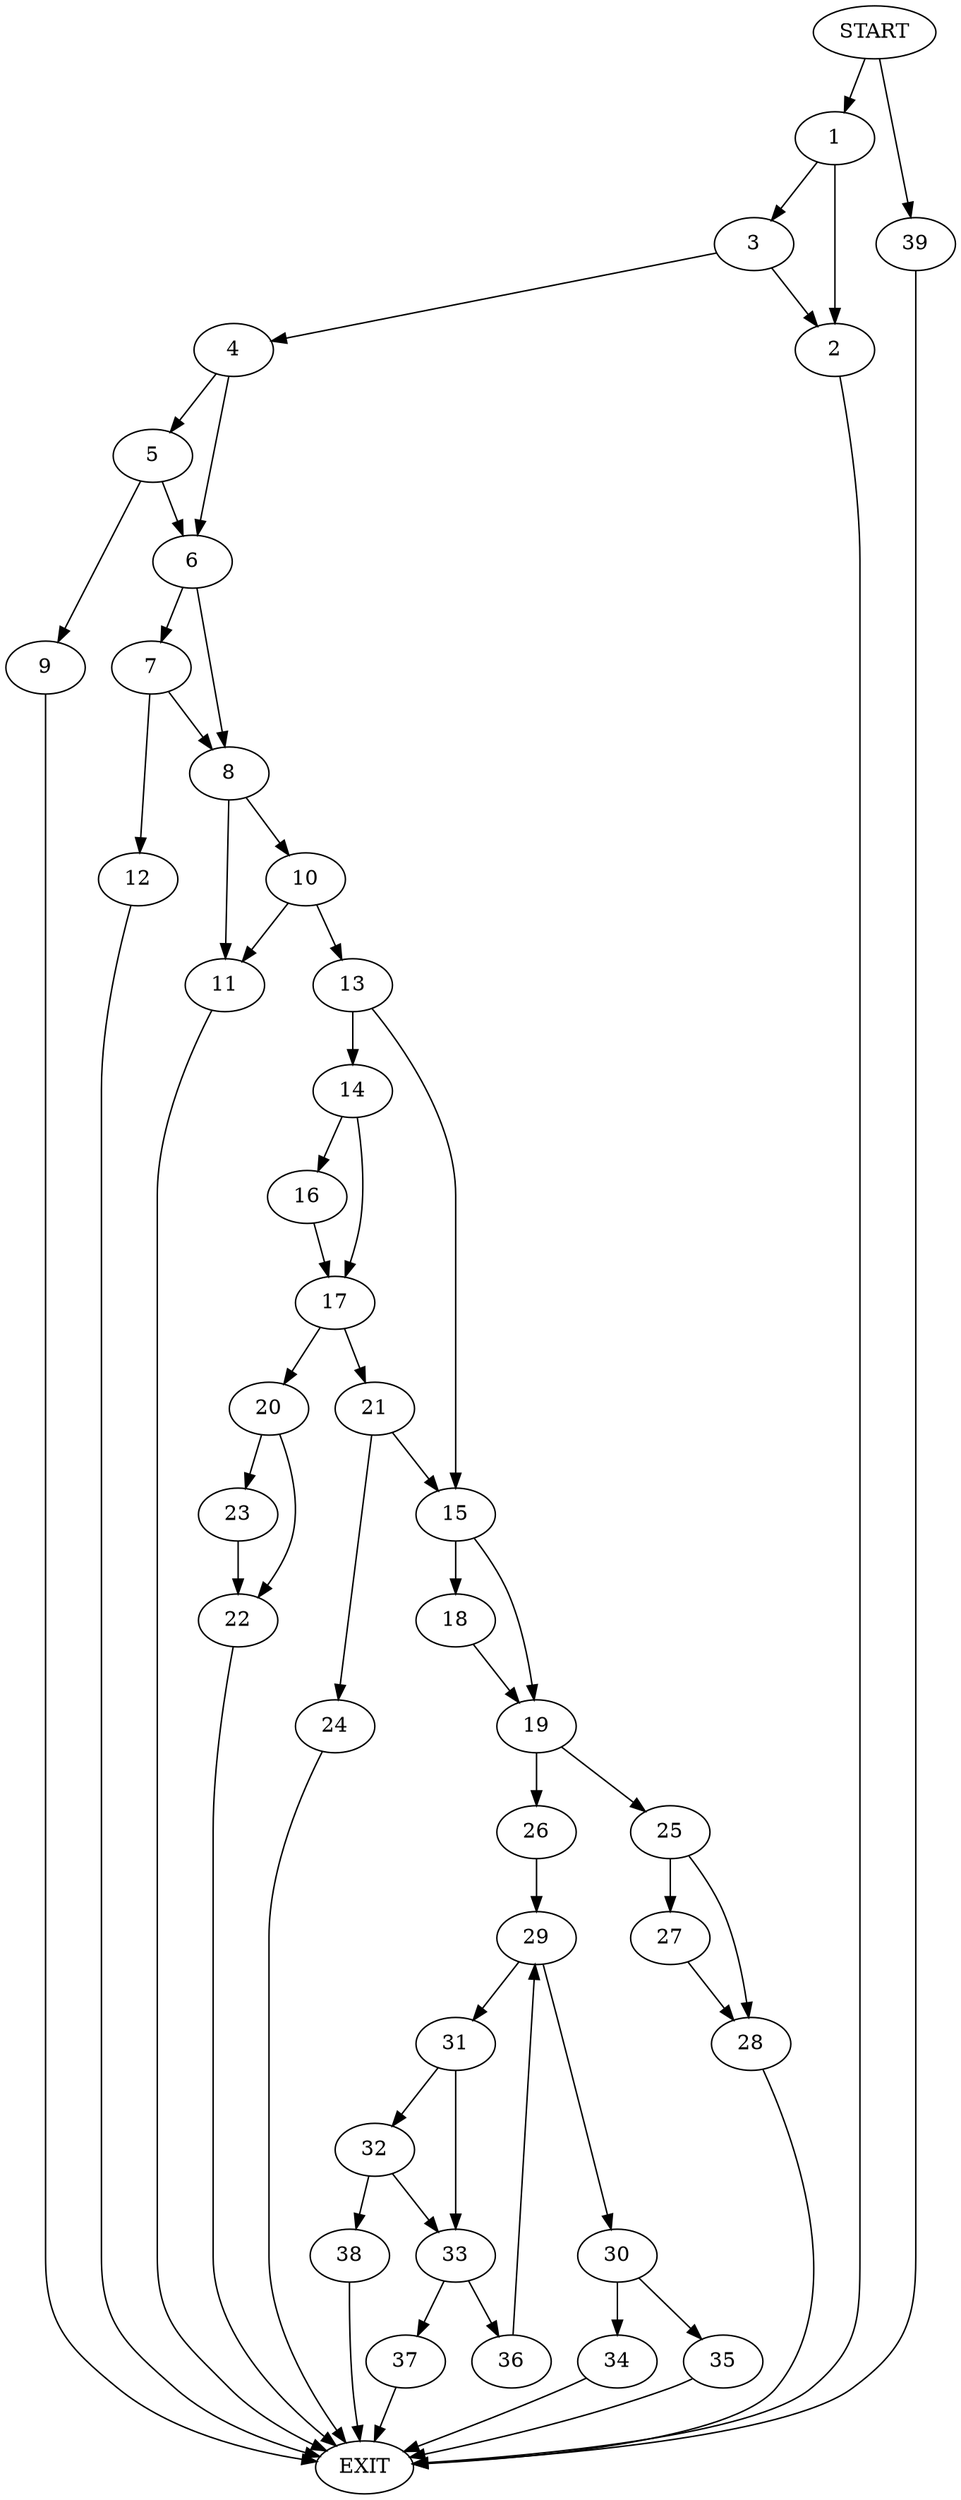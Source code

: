 digraph {
0 [label="START"]
40 [label="EXIT"]
0 -> 1
1 -> 2
1 -> 3
2 -> 40
3 -> 4
3 -> 2
4 -> 5
4 -> 6
6 -> 7
6 -> 8
5 -> 9
5 -> 6
9 -> 40
8 -> 10
8 -> 11
7 -> 12
7 -> 8
12 -> 40
10 -> 13
10 -> 11
11 -> 40
13 -> 14
13 -> 15
14 -> 16
14 -> 17
15 -> 18
15 -> 19
17 -> 20
17 -> 21
16 -> 17
20 -> 22
20 -> 23
21 -> 15
21 -> 24
22 -> 40
23 -> 22
24 -> 40
18 -> 19
19 -> 25
19 -> 26
25 -> 27
25 -> 28
26 -> 29
27 -> 28
28 -> 40
29 -> 30
29 -> 31
31 -> 32
31 -> 33
30 -> 34
30 -> 35
33 -> 36
33 -> 37
32 -> 38
32 -> 33
38 -> 40
37 -> 40
36 -> 29
34 -> 40
35 -> 40
0 -> 39
39 -> 40
}
